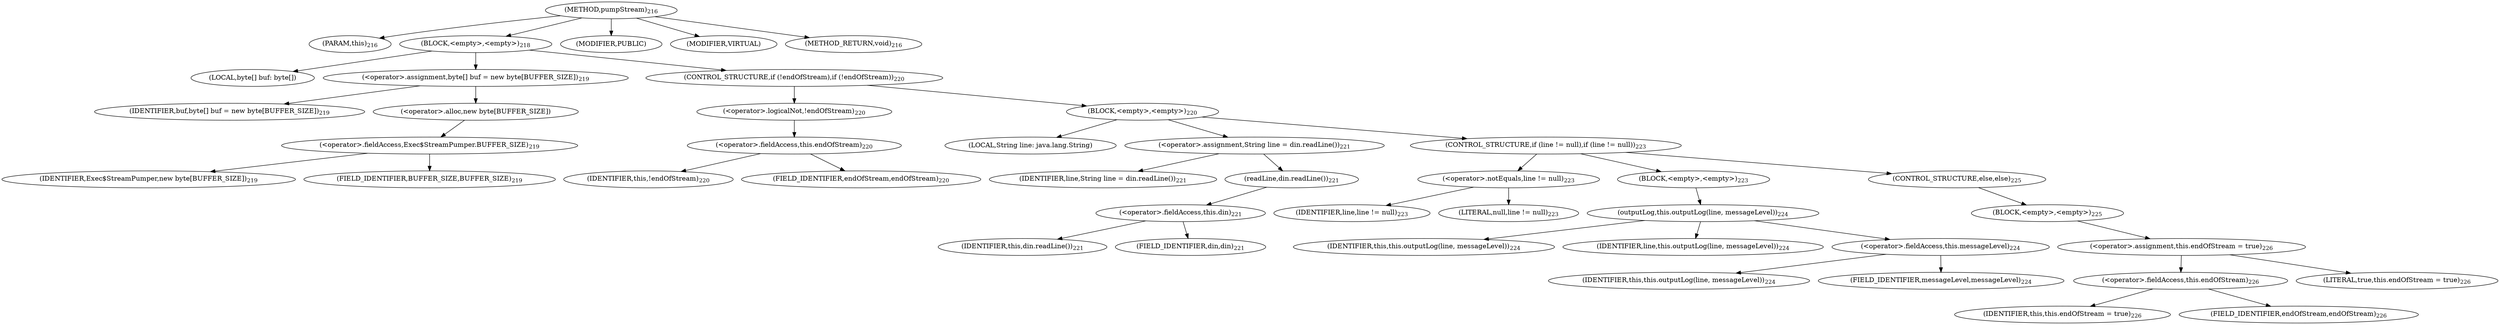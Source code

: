 digraph "pumpStream" {  
"589" [label = <(METHOD,pumpStream)<SUB>216</SUB>> ]
"33" [label = <(PARAM,this)<SUB>216</SUB>> ]
"590" [label = <(BLOCK,&lt;empty&gt;,&lt;empty&gt;)<SUB>218</SUB>> ]
"591" [label = <(LOCAL,byte[] buf: byte[])> ]
"592" [label = <(&lt;operator&gt;.assignment,byte[] buf = new byte[BUFFER_SIZE])<SUB>219</SUB>> ]
"593" [label = <(IDENTIFIER,buf,byte[] buf = new byte[BUFFER_SIZE])<SUB>219</SUB>> ]
"594" [label = <(&lt;operator&gt;.alloc,new byte[BUFFER_SIZE])> ]
"595" [label = <(&lt;operator&gt;.fieldAccess,Exec$StreamPumper.BUFFER_SIZE)<SUB>219</SUB>> ]
"596" [label = <(IDENTIFIER,Exec$StreamPumper,new byte[BUFFER_SIZE])<SUB>219</SUB>> ]
"597" [label = <(FIELD_IDENTIFIER,BUFFER_SIZE,BUFFER_SIZE)<SUB>219</SUB>> ]
"598" [label = <(CONTROL_STRUCTURE,if (!endOfStream),if (!endOfStream))<SUB>220</SUB>> ]
"599" [label = <(&lt;operator&gt;.logicalNot,!endOfStream)<SUB>220</SUB>> ]
"600" [label = <(&lt;operator&gt;.fieldAccess,this.endOfStream)<SUB>220</SUB>> ]
"601" [label = <(IDENTIFIER,this,!endOfStream)<SUB>220</SUB>> ]
"602" [label = <(FIELD_IDENTIFIER,endOfStream,endOfStream)<SUB>220</SUB>> ]
"603" [label = <(BLOCK,&lt;empty&gt;,&lt;empty&gt;)<SUB>220</SUB>> ]
"604" [label = <(LOCAL,String line: java.lang.String)> ]
"605" [label = <(&lt;operator&gt;.assignment,String line = din.readLine())<SUB>221</SUB>> ]
"606" [label = <(IDENTIFIER,line,String line = din.readLine())<SUB>221</SUB>> ]
"607" [label = <(readLine,din.readLine())<SUB>221</SUB>> ]
"608" [label = <(&lt;operator&gt;.fieldAccess,this.din)<SUB>221</SUB>> ]
"609" [label = <(IDENTIFIER,this,din.readLine())<SUB>221</SUB>> ]
"610" [label = <(FIELD_IDENTIFIER,din,din)<SUB>221</SUB>> ]
"611" [label = <(CONTROL_STRUCTURE,if (line != null),if (line != null))<SUB>223</SUB>> ]
"612" [label = <(&lt;operator&gt;.notEquals,line != null)<SUB>223</SUB>> ]
"613" [label = <(IDENTIFIER,line,line != null)<SUB>223</SUB>> ]
"614" [label = <(LITERAL,null,line != null)<SUB>223</SUB>> ]
"615" [label = <(BLOCK,&lt;empty&gt;,&lt;empty&gt;)<SUB>223</SUB>> ]
"616" [label = <(outputLog,this.outputLog(line, messageLevel))<SUB>224</SUB>> ]
"32" [label = <(IDENTIFIER,this,this.outputLog(line, messageLevel))<SUB>224</SUB>> ]
"617" [label = <(IDENTIFIER,line,this.outputLog(line, messageLevel))<SUB>224</SUB>> ]
"618" [label = <(&lt;operator&gt;.fieldAccess,this.messageLevel)<SUB>224</SUB>> ]
"619" [label = <(IDENTIFIER,this,this.outputLog(line, messageLevel))<SUB>224</SUB>> ]
"620" [label = <(FIELD_IDENTIFIER,messageLevel,messageLevel)<SUB>224</SUB>> ]
"621" [label = <(CONTROL_STRUCTURE,else,else)<SUB>225</SUB>> ]
"622" [label = <(BLOCK,&lt;empty&gt;,&lt;empty&gt;)<SUB>225</SUB>> ]
"623" [label = <(&lt;operator&gt;.assignment,this.endOfStream = true)<SUB>226</SUB>> ]
"624" [label = <(&lt;operator&gt;.fieldAccess,this.endOfStream)<SUB>226</SUB>> ]
"625" [label = <(IDENTIFIER,this,this.endOfStream = true)<SUB>226</SUB>> ]
"626" [label = <(FIELD_IDENTIFIER,endOfStream,endOfStream)<SUB>226</SUB>> ]
"627" [label = <(LITERAL,true,this.endOfStream = true)<SUB>226</SUB>> ]
"628" [label = <(MODIFIER,PUBLIC)> ]
"629" [label = <(MODIFIER,VIRTUAL)> ]
"630" [label = <(METHOD_RETURN,void)<SUB>216</SUB>> ]
  "589" -> "33" 
  "589" -> "590" 
  "589" -> "628" 
  "589" -> "629" 
  "589" -> "630" 
  "590" -> "591" 
  "590" -> "592" 
  "590" -> "598" 
  "592" -> "593" 
  "592" -> "594" 
  "594" -> "595" 
  "595" -> "596" 
  "595" -> "597" 
  "598" -> "599" 
  "598" -> "603" 
  "599" -> "600" 
  "600" -> "601" 
  "600" -> "602" 
  "603" -> "604" 
  "603" -> "605" 
  "603" -> "611" 
  "605" -> "606" 
  "605" -> "607" 
  "607" -> "608" 
  "608" -> "609" 
  "608" -> "610" 
  "611" -> "612" 
  "611" -> "615" 
  "611" -> "621" 
  "612" -> "613" 
  "612" -> "614" 
  "615" -> "616" 
  "616" -> "32" 
  "616" -> "617" 
  "616" -> "618" 
  "618" -> "619" 
  "618" -> "620" 
  "621" -> "622" 
  "622" -> "623" 
  "623" -> "624" 
  "623" -> "627" 
  "624" -> "625" 
  "624" -> "626" 
}
